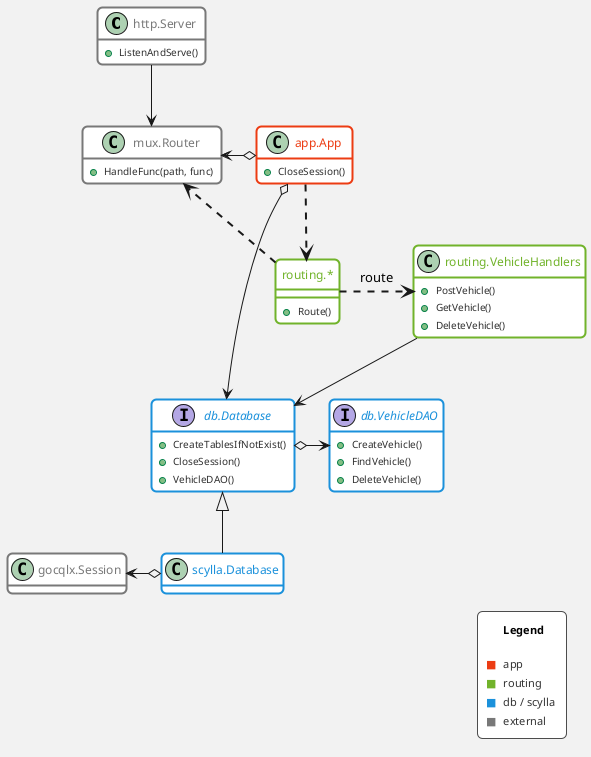 @startuml Class diagram


' HttpServer, Router, App

class HttpServer as "http.Server" <<external>> {
    + ListenAndServe()
}

class App as "app.App" <<app>> {
    + CloseSession()
}
class Router as "mux.Router" <<external>> {
    + HandleFunc(path, func)
}

class VehicleHandlers as "routing.VehicleHandlers" <<routing>> {
    + PostVehicle()
    + GetVehicle()
    + DeleteVehicle()
}

annotation routing as "routing.*" <<routing>> {
	+ Route()
}

HttpServer -down-> Router
App o-left-> Router
App .down.> routing
routing .> VehicleHandlers : route
routing .[norank].> Router


' Database

interface Database as "db.Database" <<db>> {
	+ CreateTablesIfNotExist()
	+ CloseSession()
	+ VehicleDAO()
}

interface VehicleDAO as "db.VehicleDAO" <<db>> {
	+ CreateVehicle()
	+ FindVehicle()
	+ DeleteVehicle()
}

interface UserDAO as "db.UserDAO" <<db>> {
	+ CreateUser()
	+ FindUser()
}
remove UserDAO

App o-down-> Database
VehicleHandlers -down-> Database
Router -[hidden]right- Database
Database o-> UserDAO
Database o-right-> VehicleDAO
UserDAO -[hidden]down- VehicleDAO
UserDAO -[hidden]down- VehicleDAO


' Scylla

class ScyllaDatabase as "scylla.Database" <<db>>
class ScyllaSession as "gocqlx.Session" <<external>>

Database <|-down- ScyllaDatabase
ScyllaDatabase o-left-> ScyllaSession


' Legend

!$appColor = "#ec3c13"
!$dbColor = "#1b91db"
!$routingColor = "#71b32b"
!$externalColor = "#787878"

legend right
|= |= <color:#000000>Legend  \n|
|<color:$appColor>■</color>| <color:#333333>app |
|<color:$routingColor>■</color>| <color:#333333>routing |
|<color:$dbColor>■</color>| <color:#333333>db / scylla |
|<color:$externalColor>■</color>| <color:#333333>external |
endlegend


' Appearance

hide stereotype
hide class fields
hide interface fields
Skinparam shadowing false

hide annotation circle

skinparam {
	BackgroundColor #f2f2f2
	RoundCorner 10
	Padding 2
	
	ArrowColor #787878
	ArrowThickness 2
}

skinparam class {
	BorderThickness 2
	BackgroundColor #ffffff
	AttributeFontColor #2f2f2f
	AttributeFontSize 10
	FontSize 12
	FontStyle "bold"

	FontColor<<app>> $appColor
	BorderColor<<app>> $appColor

	FontColor<<routing>> $routingColor
	BorderColor<<routing>> $routingColor

	FontColor<<db>> $dbColor
	BorderColor<<db>> $dbColor

	FontColor<<external>> $externalColor
	BorderColor<<external>> $externalColor
}

skinparam legendBackgroundColor #ffffff
skinparam legendBorderColor #4c4c4c
skinparam LegendFontColor #ffffff
skinparam LegendFontSize 11

@enduml
